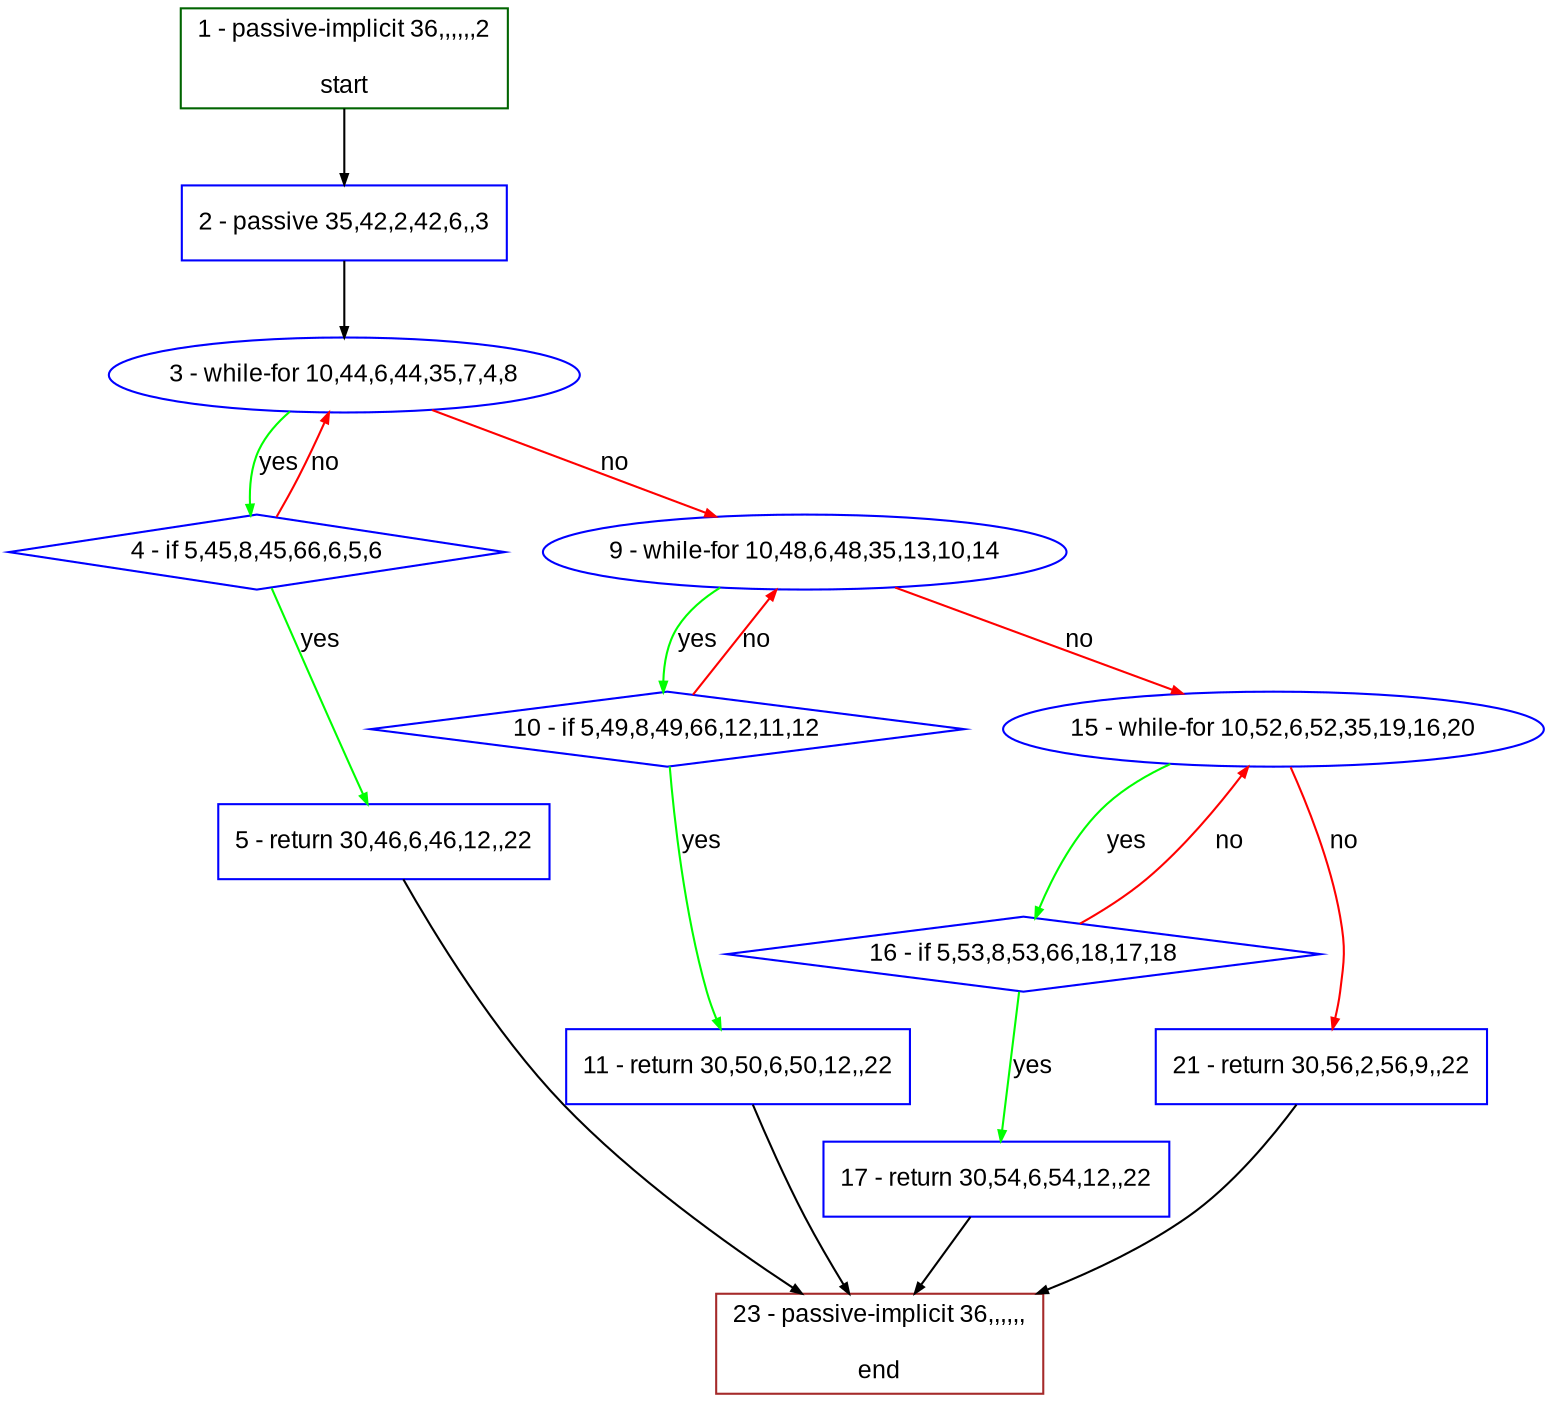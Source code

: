 digraph "" {
  graph [bgcolor="white", fillcolor="#FFFFCC", pack="true", packmode="clust", fontname="Arial", label="", fontsize="12", compound="true", style="rounded,filled"];
  node [node_initialized="no", fillcolor="white", fontname="Arial", label="", color="grey", fontsize="12", fixedsize="false", compound="true", shape="rectangle", style="filled"];
  edge [arrowtail="none", lhead="", fontcolor="black", fontname="Arial", label="", color="black", fontsize="12", arrowhead="normal", arrowsize="0.5", compound="true", ltail="", dir="forward"];
  __N1 [fillcolor="#ffffff", label="2 - passive 35,42,2,42,6,,3", color="#0000ff", shape="box", style="filled"];
  __N2 [fillcolor="#ffffff", label="1 - passive-implicit 36,,,,,,2\n\nstart", color="#006400", shape="box", style="filled"];
  __N3 [fillcolor="#ffffff", label="3 - while-for 10,44,6,44,35,7,4,8", color="#0000ff", shape="oval", style="filled"];
  __N4 [fillcolor="#ffffff", label="4 - if 5,45,8,45,66,6,5,6", color="#0000ff", shape="diamond", style="filled"];
  __N5 [fillcolor="#ffffff", label="9 - while-for 10,48,6,48,35,13,10,14", color="#0000ff", shape="oval", style="filled"];
  __N6 [fillcolor="#ffffff", label="5 - return 30,46,6,46,12,,22", color="#0000ff", shape="box", style="filled"];
  __N7 [fillcolor="#ffffff", label="23 - passive-implicit 36,,,,,,\n\nend", color="#a52a2a", shape="box", style="filled"];
  __N8 [fillcolor="#ffffff", label="10 - if 5,49,8,49,66,12,11,12", color="#0000ff", shape="diamond", style="filled"];
  __N9 [fillcolor="#ffffff", label="15 - while-for 10,52,6,52,35,19,16,20", color="#0000ff", shape="oval", style="filled"];
  __N10 [fillcolor="#ffffff", label="11 - return 30,50,6,50,12,,22", color="#0000ff", shape="box", style="filled"];
  __N11 [fillcolor="#ffffff", label="16 - if 5,53,8,53,66,18,17,18", color="#0000ff", shape="diamond", style="filled"];
  __N12 [fillcolor="#ffffff", label="21 - return 30,56,2,56,9,,22", color="#0000ff", shape="box", style="filled"];
  __N13 [fillcolor="#ffffff", label="17 - return 30,54,6,54,12,,22", color="#0000ff", shape="box", style="filled"];
  __N2 -> __N1 [arrowtail="none", color="#000000", label="", arrowhead="normal", dir="forward"];
  __N1 -> __N3 [arrowtail="none", color="#000000", label="", arrowhead="normal", dir="forward"];
  __N3 -> __N4 [arrowtail="none", color="#00ff00", label="yes", arrowhead="normal", dir="forward"];
  __N4 -> __N3 [arrowtail="none", color="#ff0000", label="no", arrowhead="normal", dir="forward"];
  __N3 -> __N5 [arrowtail="none", color="#ff0000", label="no", arrowhead="normal", dir="forward"];
  __N4 -> __N6 [arrowtail="none", color="#00ff00", label="yes", arrowhead="normal", dir="forward"];
  __N6 -> __N7 [arrowtail="none", color="#000000", label="", arrowhead="normal", dir="forward"];
  __N5 -> __N8 [arrowtail="none", color="#00ff00", label="yes", arrowhead="normal", dir="forward"];
  __N8 -> __N5 [arrowtail="none", color="#ff0000", label="no", arrowhead="normal", dir="forward"];
  __N5 -> __N9 [arrowtail="none", color="#ff0000", label="no", arrowhead="normal", dir="forward"];
  __N8 -> __N10 [arrowtail="none", color="#00ff00", label="yes", arrowhead="normal", dir="forward"];
  __N10 -> __N7 [arrowtail="none", color="#000000", label="", arrowhead="normal", dir="forward"];
  __N9 -> __N11 [arrowtail="none", color="#00ff00", label="yes", arrowhead="normal", dir="forward"];
  __N11 -> __N9 [arrowtail="none", color="#ff0000", label="no", arrowhead="normal", dir="forward"];
  __N9 -> __N12 [arrowtail="none", color="#ff0000", label="no", arrowhead="normal", dir="forward"];
  __N11 -> __N13 [arrowtail="none", color="#00ff00", label="yes", arrowhead="normal", dir="forward"];
  __N13 -> __N7 [arrowtail="none", color="#000000", label="", arrowhead="normal", dir="forward"];
  __N12 -> __N7 [arrowtail="none", color="#000000", label="", arrowhead="normal", dir="forward"];
}

